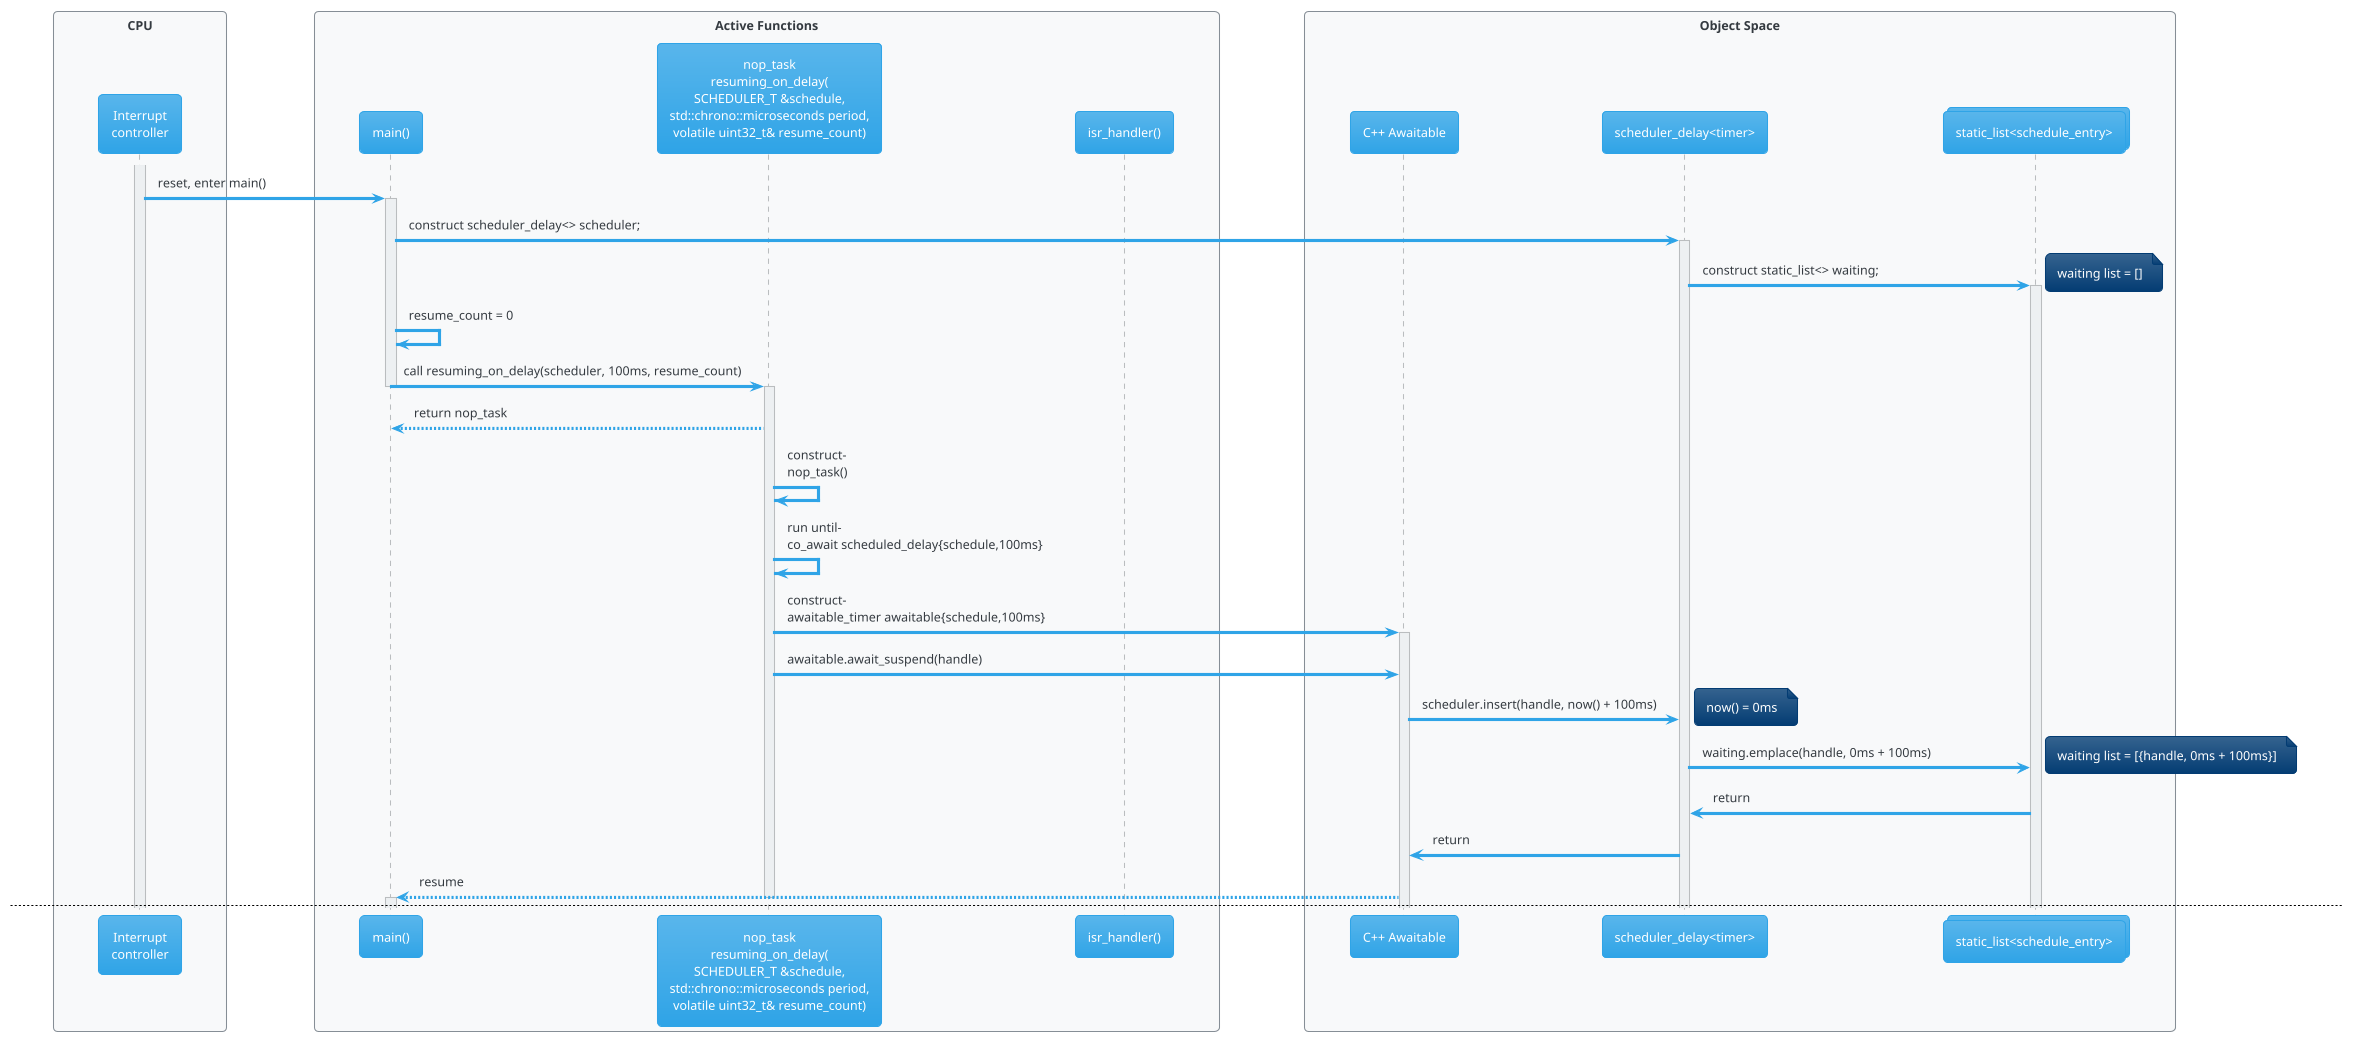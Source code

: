 @startuml
!theme cerulean

box "CPU"
    participant "Interrupt\ncontroller" as ic
end box

box "Active Functions"
    participant "main()" as main
    participant "nop_task\nresuming_on_delay(\nSCHEDULER_T &schedule,\nstd::chrono::microseconds period,\nvolatile uint32_t& resume_count)" as coro
    participant "isr_handler()" as isr
end box

box "Object Space"
    participant "C++ Awaitable" as awaitable
    participant "scheduler_delay<timer>" as scheduler
    collections "static_list<schedule_entry>" as waiting
end box

'' Power on
activate ic
    ic -> main : reset, enter main()

    '' Enter main()
    activate main
        main -> scheduler : construct scheduler_delay<> scheduler;

        activate scheduler
            scheduler -> waiting: construct static_list<> waiting;
            note right
                waiting list = []
            end note

            activate waiting
                main -> main : resume_count = 0
                main -> coro : call resuming_on_delay(scheduler, 100ms, resume_count)

                '' First call
            deactivate main
            activate coro
                coro --> main : return nop_task
                coro -> coro : construct-\nnop_task()
                coro -> coro : run until-\nco_await scheduled_delay{schedule,100ms}
                coro -> awaitable : construct-\nawaitable_timer awaitable{schedule,100ms}
                activate awaitable
                    coro -> awaitable : awaitable.await_suspend(handle)
                    awaitable -> scheduler : scheduler.insert(handle, now() + 100ms)
                    note right
                        now() = 0ms
                    end note
                    scheduler -> waiting : waiting.emplace(handle, 0ms + 100ms)
                    note right
                        waiting list = [{handle, 0ms + 100ms}]
                    end note
                    waiting -> scheduler : return
                    scheduler -> awaitable : return
                    awaitable --> main : resume
                deactivate coro

newpage

    loop 10 times: i
                    activate main
                        main -> scheduler: resume(now())
                        note right
                            now() = i*100ms
                        end note
                        scheduler -> waiting : waiting.begin()
                        waiting -> scheduler : i = {handle, i*100ms + 100ms}
                        scheduler -> main : return true, i*100ms + 100ms
                        main -> ic : timer deadline = i*100ms + 100ms
                        main -> ic : wfi enter
                    deactivate main

                    ic -> isr : timer interrupt = i*100ms + 100ms
                    activate isr
                        isr -> ic : exit
                    deactivate isr
                    ic -> main : wfi exit

                    activate main
                        main -> scheduler : resume(now())
                        note right
                            now() = i*100ms + 100ms
                        end note
                        scheduler -> waiting : waiting.begin()
                        waiting -> scheduler : i = {handle, i*100ms + 100ms}
                        scheduler -> waiting : erase(i)
                        note right
                            waiting list = []
                        end note
                        scheduler -> coro : handle.resume()
                    deactivate main

                deactivate awaitable
                activate coro
                    coro -> coro: resume_count = i + 1
                    coro -> coro : run until co_await scheduled_delay{schedule,100ms}
                    coro -> awaitable : construct awaitable_timer awaitable{schedule,100ms}
                activate awaitable
                    coro -> awaitable : await_suspend(handle)
                    awaitable -> scheduler : scheduler.insert(handle, now() + 100ms)
                    note right
                        now() = i*100ms + 100ms
                    end note
                    scheduler -> waiting : waiting.emplace(handle, i*100ms + 100ms + 100ms)
                    note right
                        waiting list = [{handle, i*100ms + 100ms}]
                    end note
                    waiting -> scheduler : return
                    scheduler -> awaitable : return
                    awaitable --> main : resume
                deactivate coro
                activate main

    end

newpage


                main -> scheduler: resume(now())
                note right
                    now() = 9*100ms
                end note
                scheduler -> waiting : waiting.begin()
                waiting -> scheduler : i = {handle, 9*100ms + 100ms}
                scheduler -> main : return true, 9*100ms + 100ms
                main -> ic : timer deadline = 9*100ms + 100ms
                main -> ic : wfi enter
            deactivate main

            ic -> isr : timer interrupt = 9*100ms + 100ms
            activate isr
                isr -> ic : exit
            deactivate isr
            ic -> main : wfi exit

            activate main
                main -> scheduler : resume(now())
                note right
                    now() = 10*100ms
                end note
                scheduler -> waiting : waiting.begin()
                waiting -> scheduler : i = {handle, 9*100ms + 100ms}
                scheduler -> waiting : erase(i)
                note right
                    waiting list = []
                end note
                scheduler -> coro : handle.resume()
            deactivate main

        deactivate awaitable
        activate coro
            coro -> coro: resume_count = 9 + 1
            coro -> coro : run until competion
            coro -> main : co_return
        deactivate coro
        activate main
            main -> scheduler : resume(now())
            note right
                now() = 10*100ms
            end note
            scheduler -> waiting : waiting.begin()
            waiting -> scheduler : waiting.end()
            scheduler -> main : return false, empty
        deactivate waiting
    deactivate scheduler
deactivate main

@enduml
